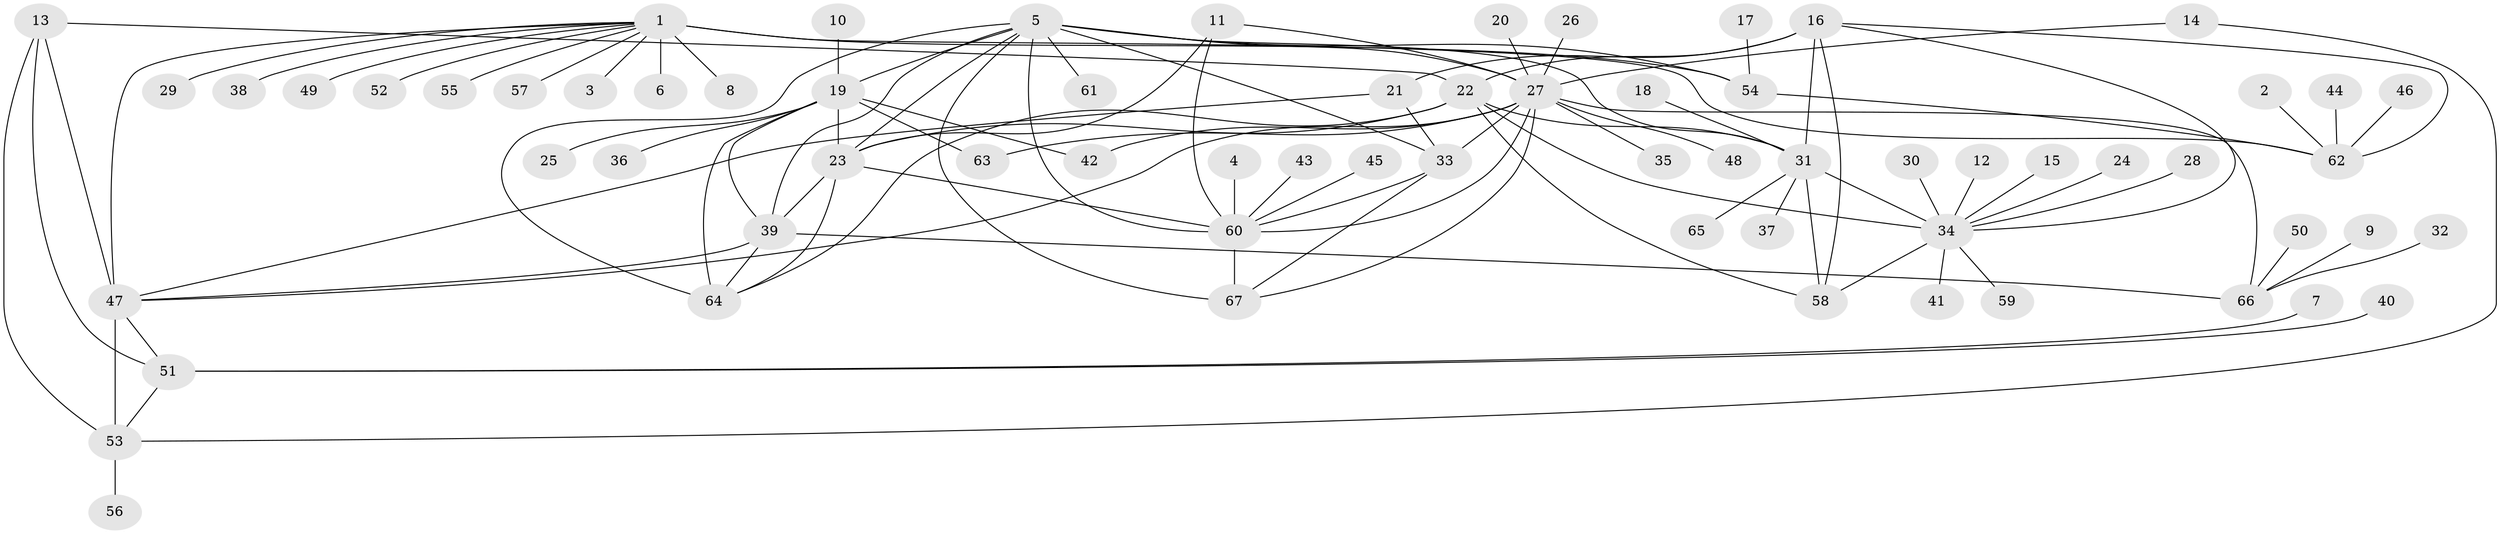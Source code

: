 // original degree distribution, {10: 0.031007751937984496, 7: 0.06201550387596899, 9: 0.023255813953488372, 6: 0.03875968992248062, 8: 0.046511627906976744, 14: 0.007751937984496124, 11: 0.023255813953488372, 18: 0.007751937984496124, 1: 0.5891472868217055, 2: 0.13178294573643412, 3: 0.031007751937984496, 4: 0.007751937984496124}
// Generated by graph-tools (version 1.1) at 2025/02/03/09/25 03:02:41]
// undirected, 67 vertices, 103 edges
graph export_dot {
graph [start="1"]
  node [color=gray90,style=filled];
  1;
  2;
  3;
  4;
  5;
  6;
  7;
  8;
  9;
  10;
  11;
  12;
  13;
  14;
  15;
  16;
  17;
  18;
  19;
  20;
  21;
  22;
  23;
  24;
  25;
  26;
  27;
  28;
  29;
  30;
  31;
  32;
  33;
  34;
  35;
  36;
  37;
  38;
  39;
  40;
  41;
  42;
  43;
  44;
  45;
  46;
  47;
  48;
  49;
  50;
  51;
  52;
  53;
  54;
  55;
  56;
  57;
  58;
  59;
  60;
  61;
  62;
  63;
  64;
  65;
  66;
  67;
  1 -- 3 [weight=1.0];
  1 -- 6 [weight=1.0];
  1 -- 8 [weight=1.0];
  1 -- 29 [weight=1.0];
  1 -- 38 [weight=1.0];
  1 -- 47 [weight=2.0];
  1 -- 49 [weight=1.0];
  1 -- 52 [weight=1.0];
  1 -- 54 [weight=4.0];
  1 -- 55 [weight=1.0];
  1 -- 57 [weight=1.0];
  1 -- 62 [weight=4.0];
  2 -- 62 [weight=1.0];
  4 -- 60 [weight=1.0];
  5 -- 19 [weight=2.0];
  5 -- 23 [weight=1.0];
  5 -- 27 [weight=2.0];
  5 -- 31 [weight=1.0];
  5 -- 33 [weight=2.0];
  5 -- 39 [weight=1.0];
  5 -- 54 [weight=2.0];
  5 -- 60 [weight=2.0];
  5 -- 61 [weight=1.0];
  5 -- 64 [weight=1.0];
  5 -- 67 [weight=2.0];
  7 -- 51 [weight=1.0];
  9 -- 66 [weight=1.0];
  10 -- 19 [weight=1.0];
  11 -- 23 [weight=1.0];
  11 -- 27 [weight=1.0];
  11 -- 60 [weight=1.0];
  12 -- 34 [weight=1.0];
  13 -- 22 [weight=1.0];
  13 -- 47 [weight=2.0];
  13 -- 51 [weight=1.0];
  13 -- 53 [weight=2.0];
  14 -- 27 [weight=1.0];
  14 -- 53 [weight=1.0];
  15 -- 34 [weight=1.0];
  16 -- 21 [weight=1.0];
  16 -- 22 [weight=2.0];
  16 -- 31 [weight=1.0];
  16 -- 34 [weight=1.0];
  16 -- 58 [weight=1.0];
  16 -- 62 [weight=1.0];
  17 -- 54 [weight=1.0];
  18 -- 31 [weight=1.0];
  19 -- 23 [weight=2.0];
  19 -- 25 [weight=1.0];
  19 -- 36 [weight=1.0];
  19 -- 39 [weight=2.0];
  19 -- 42 [weight=1.0];
  19 -- 63 [weight=1.0];
  19 -- 64 [weight=2.0];
  20 -- 27 [weight=1.0];
  21 -- 33 [weight=1.0];
  21 -- 47 [weight=1.0];
  22 -- 23 [weight=1.0];
  22 -- 31 [weight=2.0];
  22 -- 34 [weight=2.0];
  22 -- 58 [weight=2.0];
  22 -- 64 [weight=1.0];
  23 -- 39 [weight=1.0];
  23 -- 60 [weight=1.0];
  23 -- 64 [weight=1.0];
  24 -- 34 [weight=1.0];
  26 -- 27 [weight=1.0];
  27 -- 33 [weight=1.0];
  27 -- 35 [weight=1.0];
  27 -- 42 [weight=1.0];
  27 -- 47 [weight=1.0];
  27 -- 48 [weight=1.0];
  27 -- 60 [weight=1.0];
  27 -- 63 [weight=1.0];
  27 -- 66 [weight=2.0];
  27 -- 67 [weight=1.0];
  28 -- 34 [weight=1.0];
  30 -- 34 [weight=1.0];
  31 -- 34 [weight=1.0];
  31 -- 37 [weight=1.0];
  31 -- 58 [weight=1.0];
  31 -- 65 [weight=1.0];
  32 -- 66 [weight=1.0];
  33 -- 60 [weight=1.0];
  33 -- 67 [weight=1.0];
  34 -- 41 [weight=1.0];
  34 -- 58 [weight=1.0];
  34 -- 59 [weight=1.0];
  39 -- 47 [weight=1.0];
  39 -- 64 [weight=1.0];
  39 -- 66 [weight=1.0];
  40 -- 51 [weight=1.0];
  43 -- 60 [weight=1.0];
  44 -- 62 [weight=1.0];
  45 -- 60 [weight=1.0];
  46 -- 62 [weight=1.0];
  47 -- 51 [weight=2.0];
  47 -- 53 [weight=4.0];
  50 -- 66 [weight=1.0];
  51 -- 53 [weight=2.0];
  53 -- 56 [weight=1.0];
  54 -- 62 [weight=1.0];
  60 -- 67 [weight=1.0];
}
